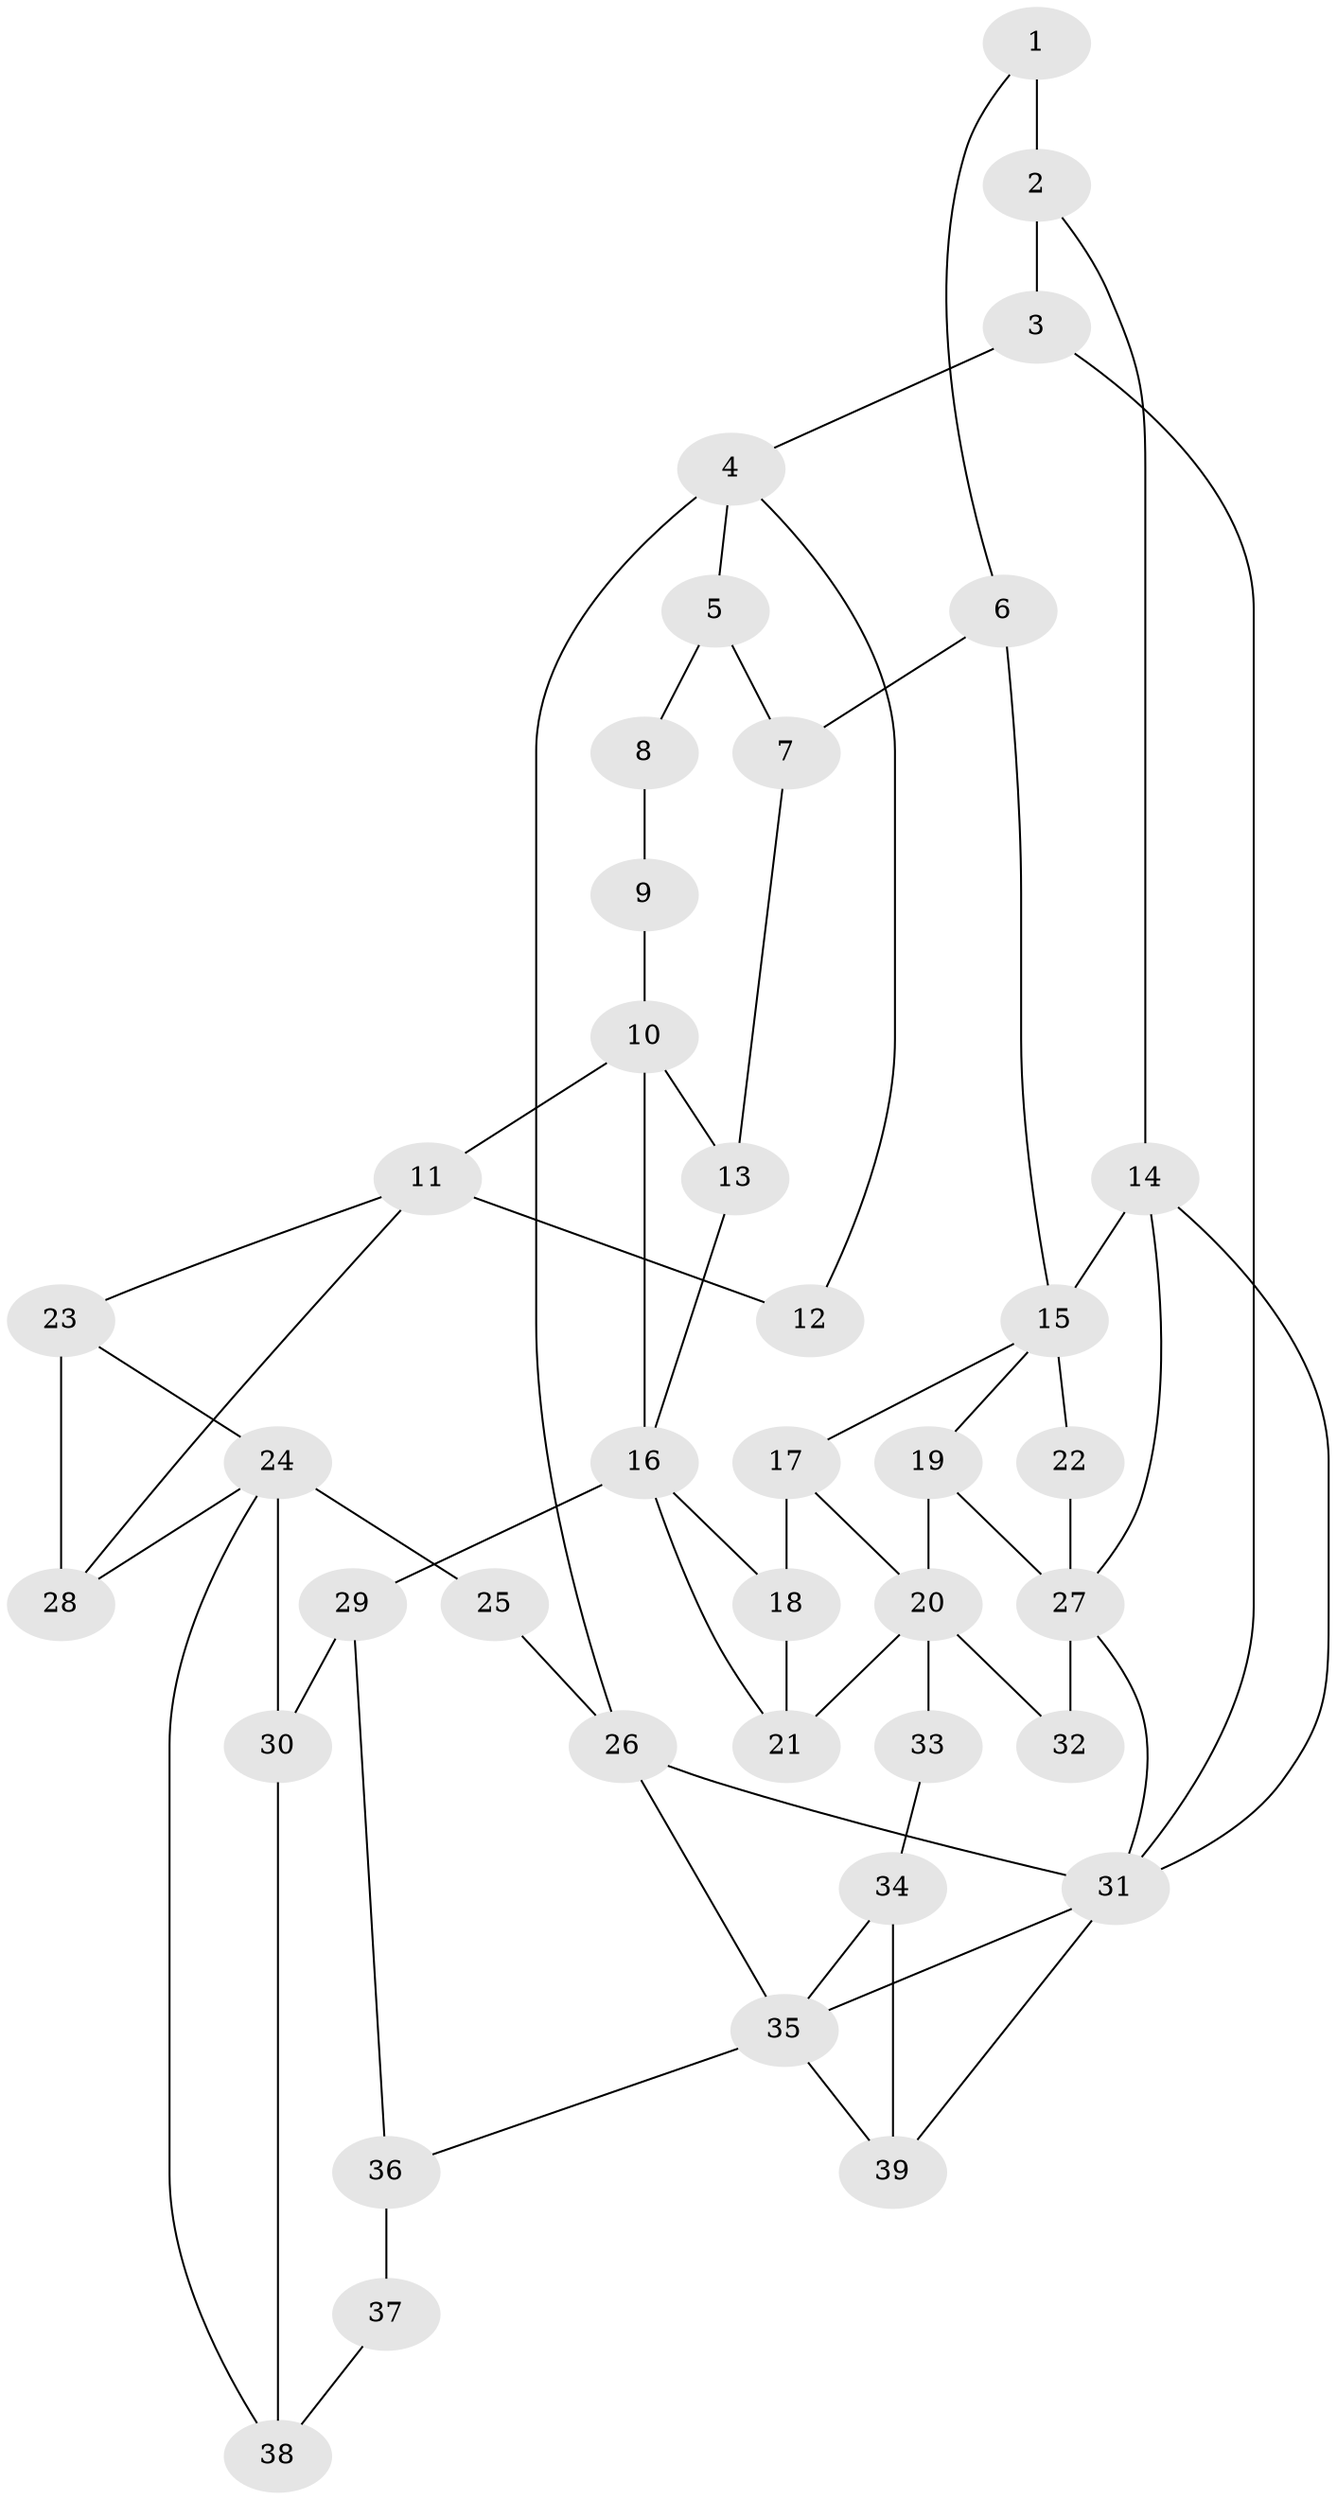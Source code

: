 // original degree distribution, {3: 0.02564102564102564, 4: 0.23076923076923078, 6: 0.20512820512820512, 5: 0.5384615384615384}
// Generated by graph-tools (version 1.1) at 2025/38/03/09/25 02:38:43]
// undirected, 39 vertices, 64 edges
graph export_dot {
graph [start="1"]
  node [color=gray90,style=filled];
  1;
  2;
  3;
  4;
  5;
  6;
  7;
  8;
  9;
  10;
  11;
  12;
  13;
  14;
  15;
  16;
  17;
  18;
  19;
  20;
  21;
  22;
  23;
  24;
  25;
  26;
  27;
  28;
  29;
  30;
  31;
  32;
  33;
  34;
  35;
  36;
  37;
  38;
  39;
  1 -- 2 [weight=2.0];
  1 -- 6 [weight=1.0];
  2 -- 3 [weight=2.0];
  2 -- 14 [weight=2.0];
  3 -- 4 [weight=1.0];
  3 -- 31 [weight=1.0];
  4 -- 5 [weight=1.0];
  4 -- 12 [weight=1.0];
  4 -- 26 [weight=1.0];
  5 -- 7 [weight=1.0];
  5 -- 8 [weight=2.0];
  6 -- 7 [weight=1.0];
  6 -- 15 [weight=1.0];
  7 -- 13 [weight=1.0];
  8 -- 9 [weight=1.0];
  9 -- 10 [weight=2.0];
  10 -- 11 [weight=2.0];
  10 -- 13 [weight=1.0];
  10 -- 16 [weight=1.0];
  11 -- 12 [weight=2.0];
  11 -- 23 [weight=1.0];
  11 -- 28 [weight=1.0];
  13 -- 16 [weight=1.0];
  14 -- 15 [weight=1.0];
  14 -- 27 [weight=1.0];
  14 -- 31 [weight=1.0];
  15 -- 17 [weight=1.0];
  15 -- 19 [weight=1.0];
  15 -- 22 [weight=2.0];
  16 -- 18 [weight=1.0];
  16 -- 21 [weight=1.0];
  16 -- 29 [weight=2.0];
  17 -- 18 [weight=1.0];
  17 -- 20 [weight=1.0];
  18 -- 21 [weight=1.0];
  19 -- 20 [weight=1.0];
  19 -- 27 [weight=1.0];
  20 -- 21 [weight=1.0];
  20 -- 32 [weight=1.0];
  20 -- 33 [weight=2.0];
  22 -- 27 [weight=1.0];
  23 -- 24 [weight=1.0];
  23 -- 28 [weight=1.0];
  24 -- 25 [weight=2.0];
  24 -- 28 [weight=1.0];
  24 -- 30 [weight=1.0];
  24 -- 38 [weight=1.0];
  25 -- 26 [weight=1.0];
  26 -- 31 [weight=1.0];
  26 -- 35 [weight=1.0];
  27 -- 31 [weight=1.0];
  27 -- 32 [weight=2.0];
  29 -- 30 [weight=1.0];
  29 -- 36 [weight=2.0];
  30 -- 38 [weight=1.0];
  31 -- 35 [weight=1.0];
  31 -- 39 [weight=1.0];
  33 -- 34 [weight=1.0];
  34 -- 35 [weight=1.0];
  34 -- 39 [weight=1.0];
  35 -- 36 [weight=2.0];
  35 -- 39 [weight=1.0];
  36 -- 37 [weight=2.0];
  37 -- 38 [weight=1.0];
}
